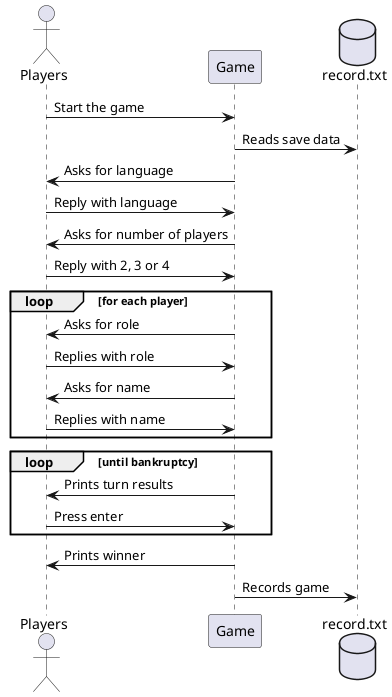 @startuml SequenceDiagram
    actor Players as Foo1
    participant Game as Foo2
    database record.txt as Foo3

    Foo1 -> Foo2 : Start the game
    Foo2 -> Foo3 : Reads save data
    Foo1 <- Foo2 : Asks for language
    Foo1 -> Foo2 : Reply with language
    Foo1 <- Foo2 : Asks for number of players
    Foo1 -> Foo2 : Reply with 2, 3 or 4
    loop for each player
        Foo1 <- Foo2 : Asks for role
        Foo1 -> Foo2 : Replies with role
        Foo1 <- Foo2 : Asks for name
        Foo1 -> Foo2 : Replies with name
    end
    loop until bankruptcy
        Foo1 <- Foo2 : Prints turn results
        Foo1 -> Foo2 : Press enter
    end
    Foo1 <- Foo2 : Prints winner
    Foo2 -> Foo3 : Records game
@enduml